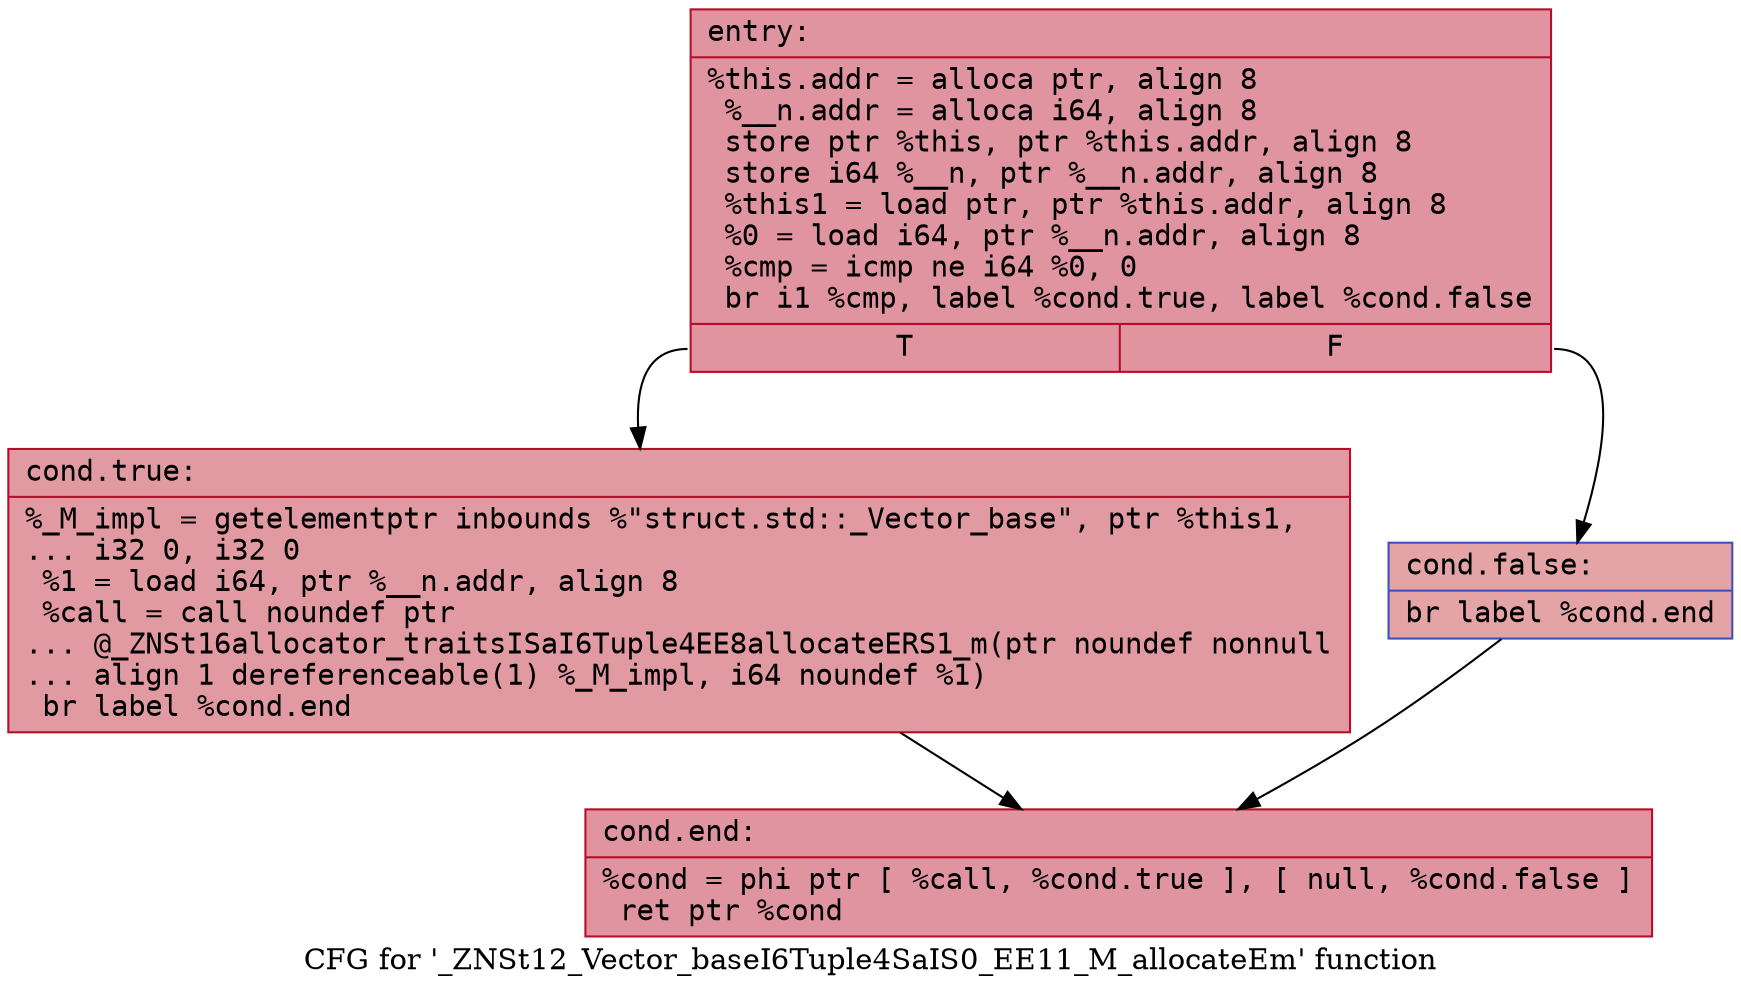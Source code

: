 digraph "CFG for '_ZNSt12_Vector_baseI6Tuple4SaIS0_EE11_M_allocateEm' function" {
	label="CFG for '_ZNSt12_Vector_baseI6Tuple4SaIS0_EE11_M_allocateEm' function";

	Node0x55c6063c7820 [shape=record,color="#b70d28ff", style=filled, fillcolor="#b70d2870" fontname="Courier",label="{entry:\l|  %this.addr = alloca ptr, align 8\l  %__n.addr = alloca i64, align 8\l  store ptr %this, ptr %this.addr, align 8\l  store i64 %__n, ptr %__n.addr, align 8\l  %this1 = load ptr, ptr %this.addr, align 8\l  %0 = load i64, ptr %__n.addr, align 8\l  %cmp = icmp ne i64 %0, 0\l  br i1 %cmp, label %cond.true, label %cond.false\l|{<s0>T|<s1>F}}"];
	Node0x55c6063c7820:s0 -> Node0x55c6063c7c40[tooltip="entry -> cond.true\nProbability 62.50%" ];
	Node0x55c6063c7820:s1 -> Node0x55c6063c7cc0[tooltip="entry -> cond.false\nProbability 37.50%" ];
	Node0x55c6063c7c40 [shape=record,color="#b70d28ff", style=filled, fillcolor="#bb1b2c70" fontname="Courier",label="{cond.true:\l|  %_M_impl = getelementptr inbounds %\"struct.std::_Vector_base\", ptr %this1,\l... i32 0, i32 0\l  %1 = load i64, ptr %__n.addr, align 8\l  %call = call noundef ptr\l... @_ZNSt16allocator_traitsISaI6Tuple4EE8allocateERS1_m(ptr noundef nonnull\l... align 1 dereferenceable(1) %_M_impl, i64 noundef %1)\l  br label %cond.end\l}"];
	Node0x55c6063c7c40 -> Node0x55c6063c8120[tooltip="cond.true -> cond.end\nProbability 100.00%" ];
	Node0x55c6063c7cc0 [shape=record,color="#3d50c3ff", style=filled, fillcolor="#c32e3170" fontname="Courier",label="{cond.false:\l|  br label %cond.end\l}"];
	Node0x55c6063c7cc0 -> Node0x55c6063c8120[tooltip="cond.false -> cond.end\nProbability 100.00%" ];
	Node0x55c6063c8120 [shape=record,color="#b70d28ff", style=filled, fillcolor="#b70d2870" fontname="Courier",label="{cond.end:\l|  %cond = phi ptr [ %call, %cond.true ], [ null, %cond.false ]\l  ret ptr %cond\l}"];
}
